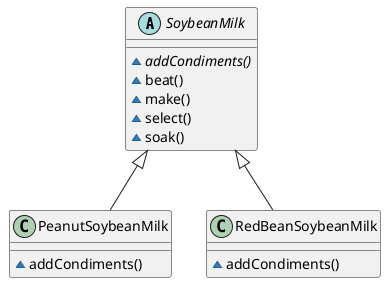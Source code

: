 @startuml
abstract class SoybeanMilk {
    {abstract} ~ addCondiments()
    ~ beat()
    ~ make()
    ~ select()
    ~ soak()
}
class PeanutSoybeanMilk {
    ~ addCondiments()
}
class RedBeanSoybeanMilk {
    ~ addCondiments()
}
PeanutSoybeanMilk -up-|> SoybeanMilk
RedBeanSoybeanMilk -up-|> SoybeanMilk
@enduml